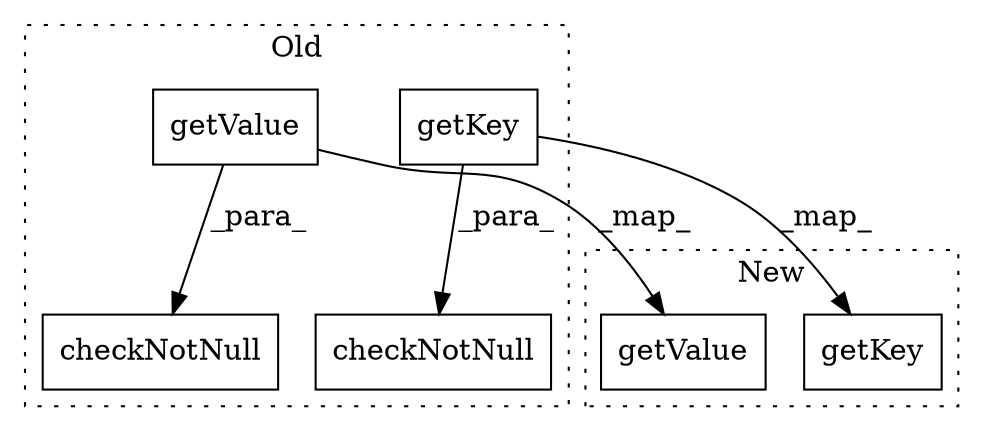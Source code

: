 digraph G {
subgraph cluster0 {
1 [label="getValue" a="32" s="3181" l="10" shape="box"];
3 [label="checkNotNull" a="32" s="3162,3191" l="13,1" shape="box"];
5 [label="getKey" a="32" s="3061" l="8" shape="box"];
6 [label="checkNotNull" a="32" s="3042,3069" l="13,1" shape="box"];
label = "Old";
style="dotted";
}
subgraph cluster1 {
2 [label="getValue" a="32" s="2400" l="10" shape="box"];
4 [label="getKey" a="32" s="2368" l="8" shape="box"];
label = "New";
style="dotted";
}
1 -> 2 [label="_map_"];
1 -> 3 [label="_para_"];
5 -> 6 [label="_para_"];
5 -> 4 [label="_map_"];
}